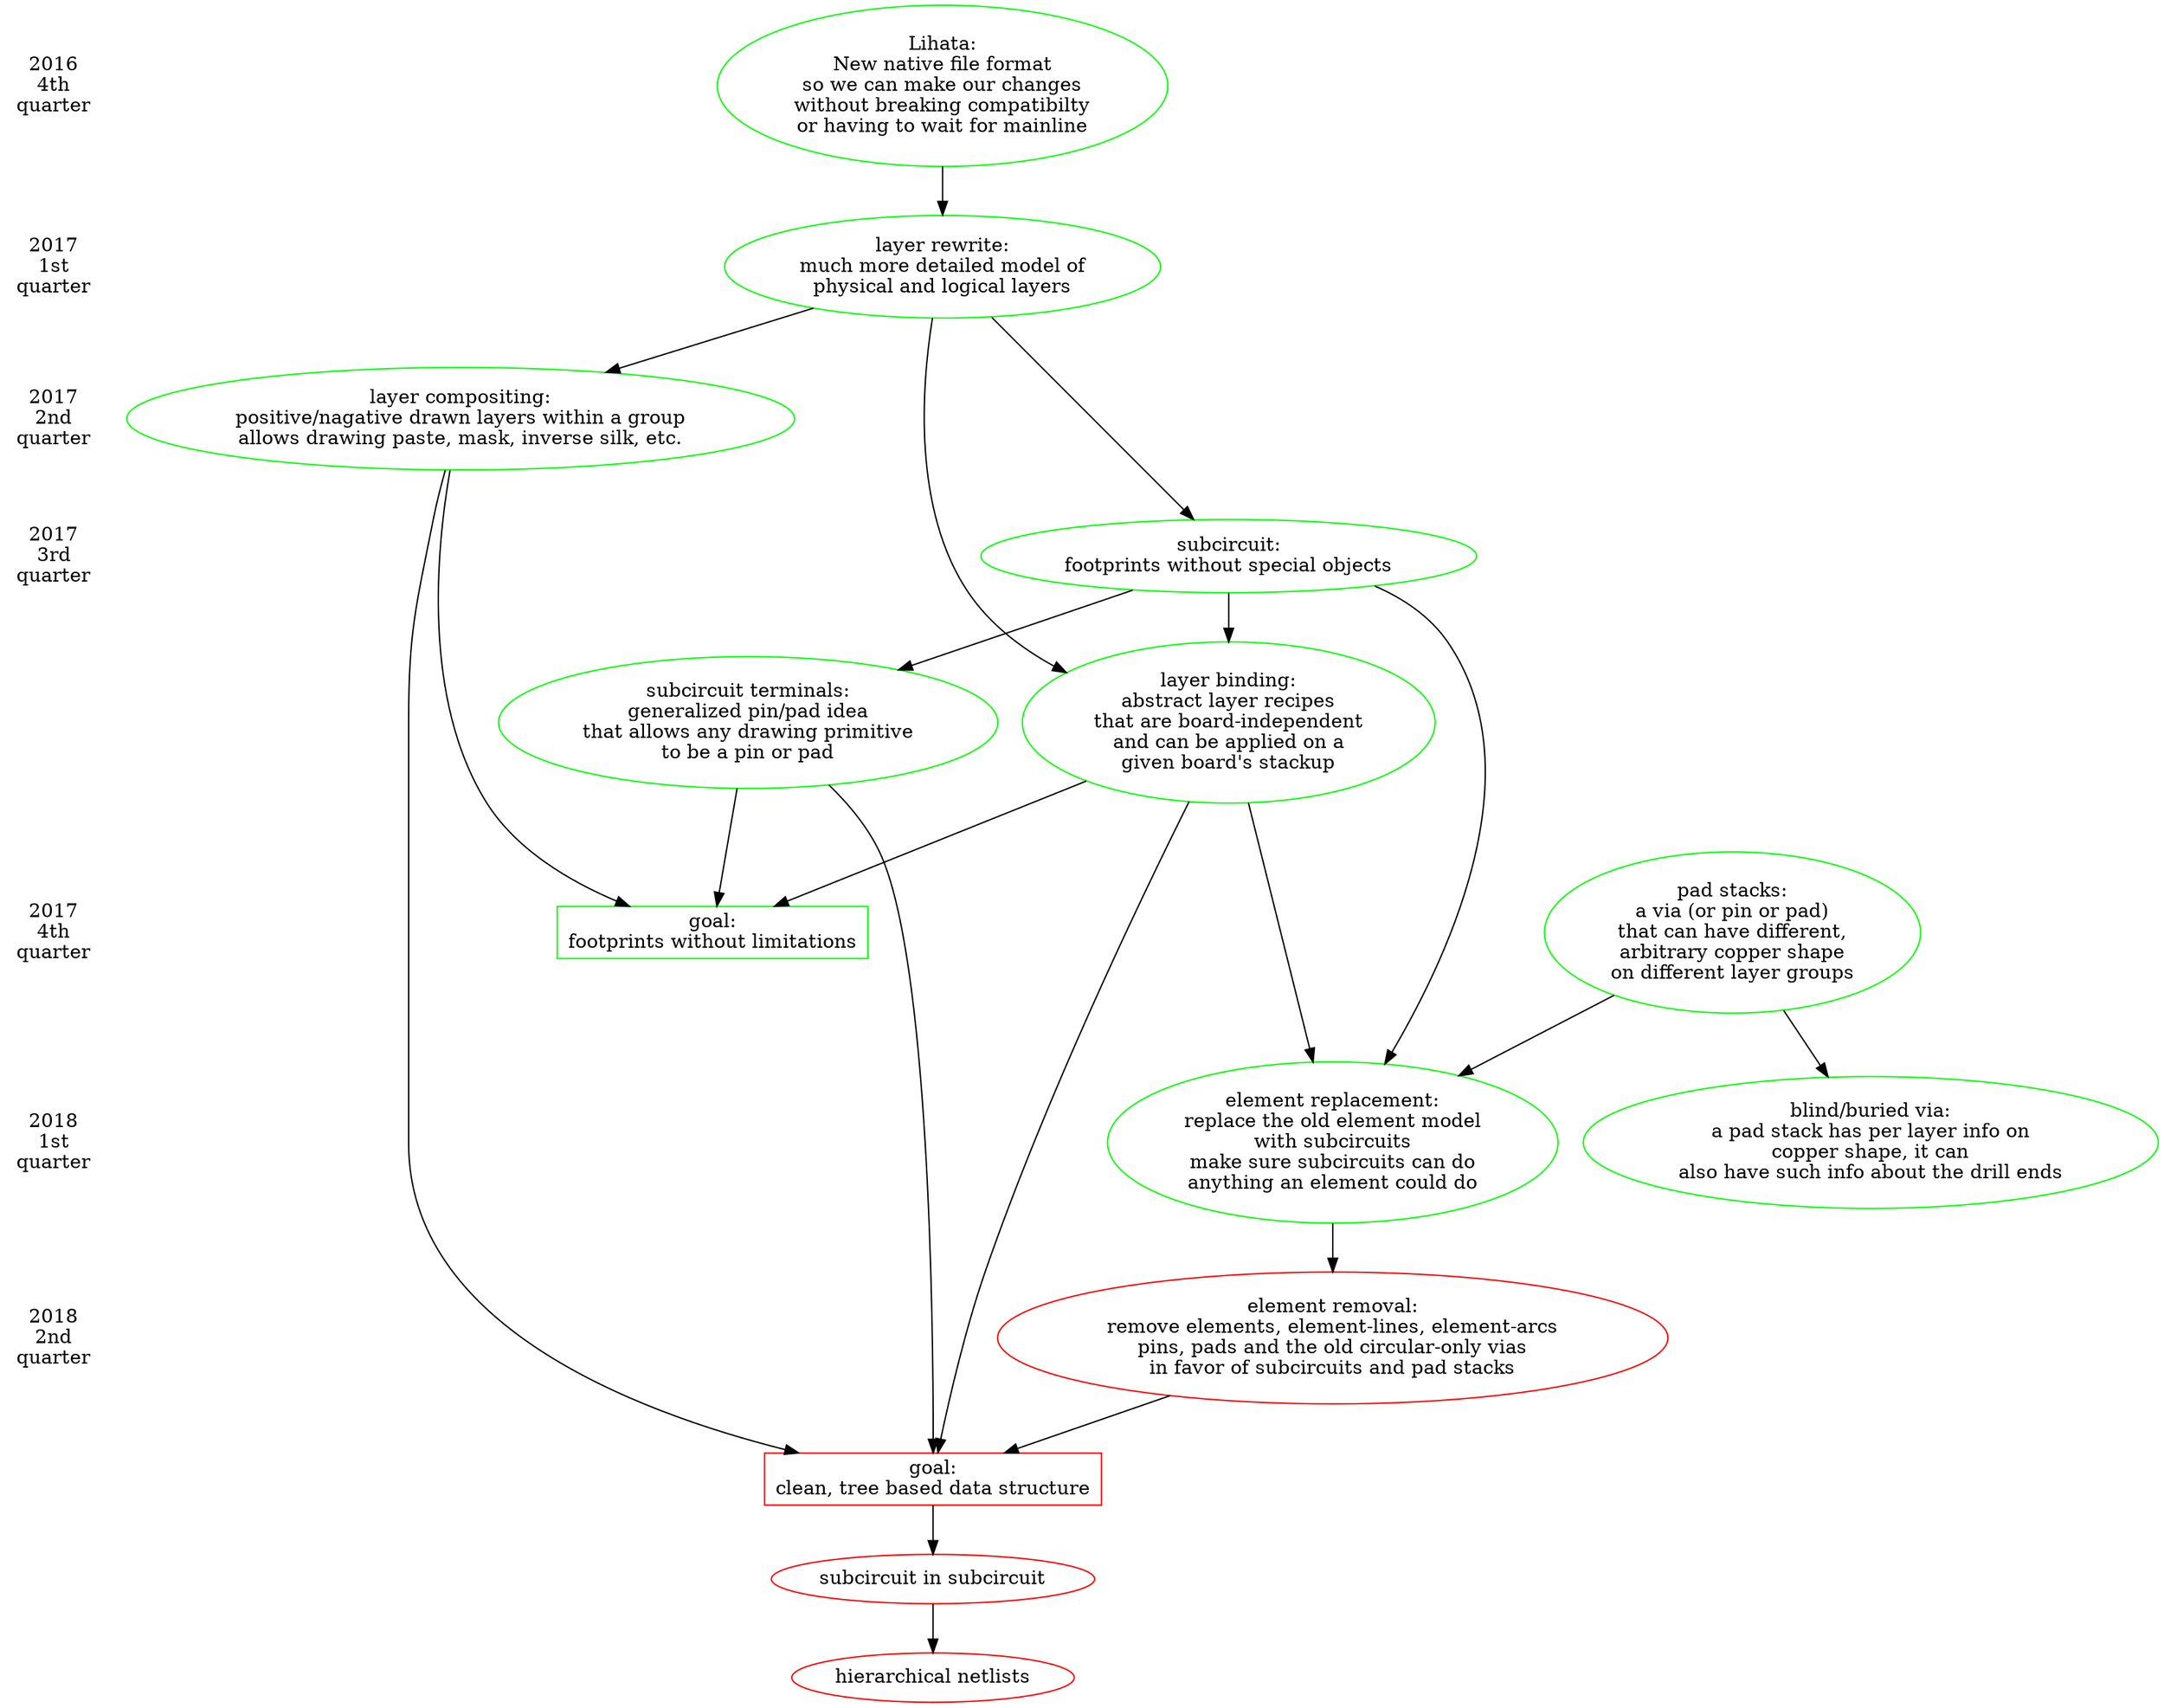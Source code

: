 digraph roadmap {
	"2016_4" [label="2016\n4th\nquarter" shape=plaintext]
	"2017_1" [label="2017\n1st\nquarter" shape=plaintext]
	"2017_2" [label="2017\n2nd\nquarter" shape=plaintext]
	"2017_3" [label="2017\n3rd\nquarter" shape=plaintext]
	"2017_3b" [label="" shape=plaintext]
	"2017_4" [label="2017\n4th\nquarter" shape=plaintext]
	"2018_1" [label="2018\n1st\nquarter" shape=plaintext]
	"2018_2" [label="2018\n2nd\nquarter" shape=plaintext]

	"2016_4" -> "2017_1" [style=invisible arrowhead=none]
	"2017_1" -> "2017_2" [style=invisible arrowhead=none]
	"2017_2" -> "2017_3" [style=invisible arrowhead=none]
	"2017_3" -> "2017_3b" [style=invisible arrowhead=none]
	"2017_3b" -> "2017_4" [style=invisible arrowhead=none]
	"2017_4" -> "2018_1" [style=invisible arrowhead=none]
	"2018_1" -> "2018_2" [style=invisible arrowhead=none]

	lihata [color=green label="Lihata:\nNew native file format\nso we can make our changes\nwithout breaking compatibilty\nor having to wait for mainline"]
	layer [color=green label="layer rewrite:\nmuch more detailed model of\nphysical and logical layers"]
	subcircuit [color=green label="subcircuit:\nfootprints without special objects"]
	binding [color=green label="layer binding:\nabstract layer recipes\nthat are board-independent\nand can be applied on a\ngiven board's stackup"]
	compositing [color=green label="layer compositing:\npositive/nagative drawn layers within a group\nallows drawing paste, mask, inverse silk, etc."]
	term [color=green label="subcircuit terminals:\ngeneralized pin/pad idea\nthat allows any drawing primitive\nto be a pin or pad"]
	elem_replace [color=green label="element replacement:\nreplace the old element model\nwith subcircuits\nmake sure subcircuits can do\nanything an element could do"]
	elem_remove [color=red label="element removal:\nremove elements, element-lines, element-arcs\npins, pads and the old circular-only vias\nin favor of subcircuits and pad stacks"]
	padstacks [color=green label="pad stacks:\na via (or pin or pad)\nthat can have different,\narbitrary copper shape\non different layer groups"]
	bbvia [color=green label="blind/buried via:\na pad stack has per layer info on\ncopper shape, it can\nalso have such info about the drill ends"]

	fp_nolimit [color=green shape=box label="goal:\nfootprints without limitations"]
	clean [color=red shape=box label="goal:\nclean, tree based data structure"]

	recur [color=red label="subcircuit in subcircuit"]
	hier [color=red label="hierarchical netlists"]

	{ rank=same; "2016_4" lihata}
	{ rank=same; "2017_1" layer}
	{ rank=same; "2017_2" compositing}
	{ rank=same; "2017_3" subcircuit}
	{ rank=same; "2017_3b" binding term}
	{ rank=same; "2017_4" padstacks}
	{ rank=same; "2018_1" elem_replace}
	{ rank=same; "2018_2" elem_remove}

	lihata -> layer
	layer -> subcircuit
	layer -> binding
	layer -> compositing
	subcircuit -> binding
	subcircuit -> term
	subcircuit -> elem_replace
	padstacks -> elem_replace
	padstacks -> bbvia
	binding -> elem_replace
	elem_replace -> elem_remove
	elem_remove -> clean


	compositing -> fp_nolimit
	binding -> fp_nolimit
	term -> fp_nolimit

	compositing -> clean
	binding -> clean
	term -> clean

	clean -> recur
	recur -> hier



}

